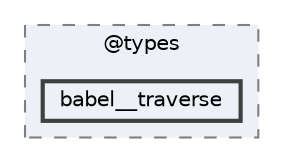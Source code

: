 digraph "pkiclassroomrescheduler/src/main/frontend/node_modules/@types/babel__traverse"
{
 // LATEX_PDF_SIZE
  bgcolor="transparent";
  edge [fontname=Helvetica,fontsize=10,labelfontname=Helvetica,labelfontsize=10];
  node [fontname=Helvetica,fontsize=10,shape=box,height=0.2,width=0.4];
  compound=true
  subgraph clusterdir_4e994157bc6d0b5f80f6b9b3b1e8b410 {
    graph [ bgcolor="#edf0f7", pencolor="grey50", label="@types", fontname=Helvetica,fontsize=10 style="filled,dashed", URL="dir_4e994157bc6d0b5f80f6b9b3b1e8b410.html",tooltip=""]
  dir_8e2fce304098711299cf245cf67a81a8 [label="babel__traverse", fillcolor="#edf0f7", color="grey25", style="filled,bold", URL="dir_8e2fce304098711299cf245cf67a81a8.html",tooltip=""];
  }
}
